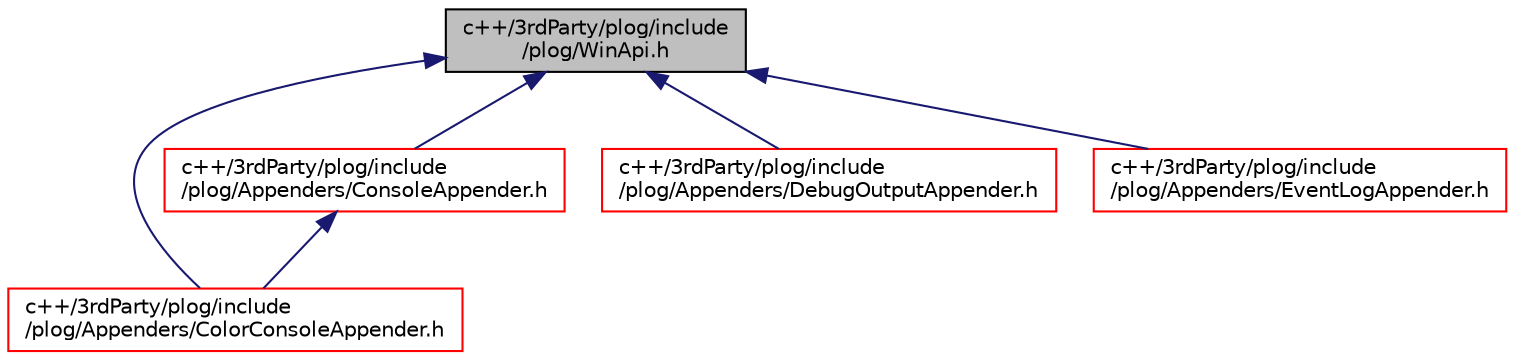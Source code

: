 digraph "c++/3rdParty/plog/include/plog/WinApi.h"
{
 // LATEX_PDF_SIZE
  bgcolor="transparent";
  edge [fontname="Helvetica",fontsize="10",labelfontname="Helvetica",labelfontsize="10"];
  node [fontname="Helvetica",fontsize="10",shape=record];
  Node1 [label="c++/3rdParty/plog/include\l/plog/WinApi.h",height=0.2,width=0.4,color="black", fillcolor="grey75", style="filled", fontcolor="black",tooltip=" "];
  Node1 -> Node2 [dir="back",color="midnightblue",fontsize="10",style="solid",fontname="Helvetica"];
  Node2 [label="c++/3rdParty/plog/include\l/plog/Appenders/ColorConsoleAppender.h",height=0.2,width=0.4,color="red",URL="$_color_console_appender_8h.html",tooltip=" "];
  Node1 -> Node5 [dir="back",color="midnightblue",fontsize="10",style="solid",fontname="Helvetica"];
  Node5 [label="c++/3rdParty/plog/include\l/plog/Appenders/ConsoleAppender.h",height=0.2,width=0.4,color="red",URL="$_console_appender_8h.html",tooltip=" "];
  Node5 -> Node2 [dir="back",color="midnightblue",fontsize="10",style="solid",fontname="Helvetica"];
  Node1 -> Node8 [dir="back",color="midnightblue",fontsize="10",style="solid",fontname="Helvetica"];
  Node8 [label="c++/3rdParty/plog/include\l/plog/Appenders/DebugOutputAppender.h",height=0.2,width=0.4,color="red",URL="$_debug_output_appender_8h.html",tooltip=" "];
  Node1 -> Node10 [dir="back",color="midnightblue",fontsize="10",style="solid",fontname="Helvetica"];
  Node10 [label="c++/3rdParty/plog/include\l/plog/Appenders/EventLogAppender.h",height=0.2,width=0.4,color="red",URL="$_event_log_appender_8h.html",tooltip=" "];
}
